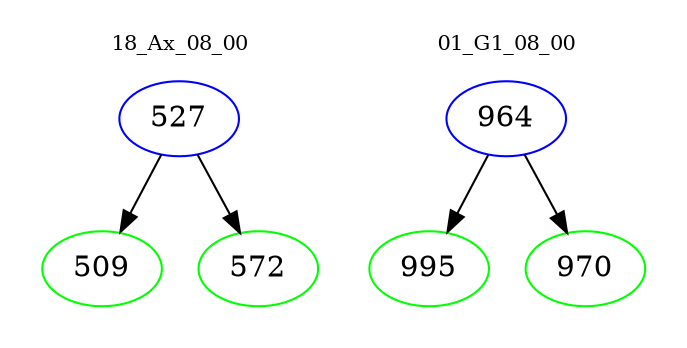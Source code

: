 digraph{
subgraph cluster_0 {
color = white
label = "18_Ax_08_00";
fontsize=10;
T0_527 [label="527", color="blue"]
T0_527 -> T0_509 [color="black"]
T0_509 [label="509", color="green"]
T0_527 -> T0_572 [color="black"]
T0_572 [label="572", color="green"]
}
subgraph cluster_1 {
color = white
label = "01_G1_08_00";
fontsize=10;
T1_964 [label="964", color="blue"]
T1_964 -> T1_995 [color="black"]
T1_995 [label="995", color="green"]
T1_964 -> T1_970 [color="black"]
T1_970 [label="970", color="green"]
}
}
